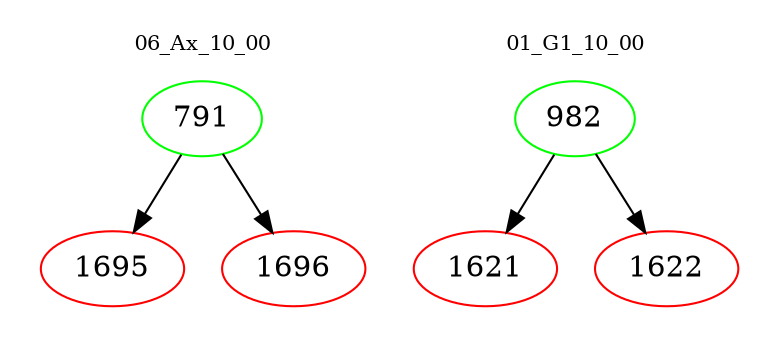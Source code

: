 digraph{
subgraph cluster_0 {
color = white
label = "06_Ax_10_00";
fontsize=10;
T0_791 [label="791", color="green"]
T0_791 -> T0_1695 [color="black"]
T0_1695 [label="1695", color="red"]
T0_791 -> T0_1696 [color="black"]
T0_1696 [label="1696", color="red"]
}
subgraph cluster_1 {
color = white
label = "01_G1_10_00";
fontsize=10;
T1_982 [label="982", color="green"]
T1_982 -> T1_1621 [color="black"]
T1_1621 [label="1621", color="red"]
T1_982 -> T1_1622 [color="black"]
T1_1622 [label="1622", color="red"]
}
}
